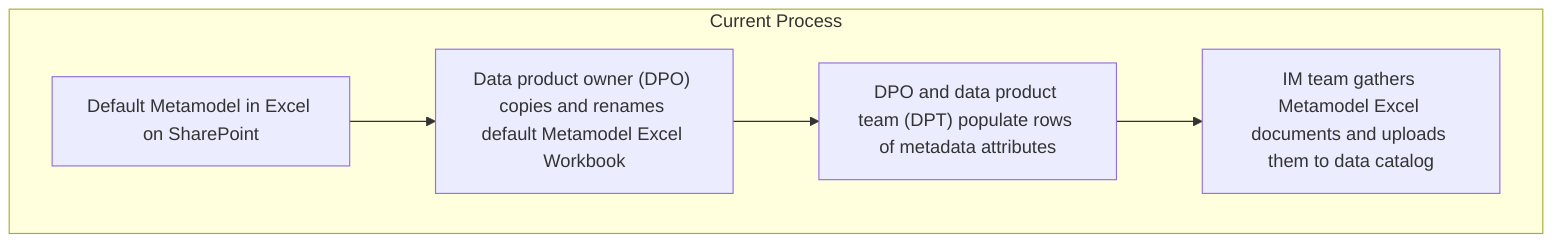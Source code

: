 flowchart TD
    subgraph Current Process
        BA["Default Metamodel in Excel on SharePoint"]
        BB["Data product owner (DPO) copies and renames default Metamodel Excel Workbook"]
        BC["DPO and data product team (DPT) populate rows of metadata attributes"]
        BD["IM team gathers Metamodel Excel documents and uploads them to data catalog"]
    end
    BA --> BB
    BB --> BC
    BC --> BD